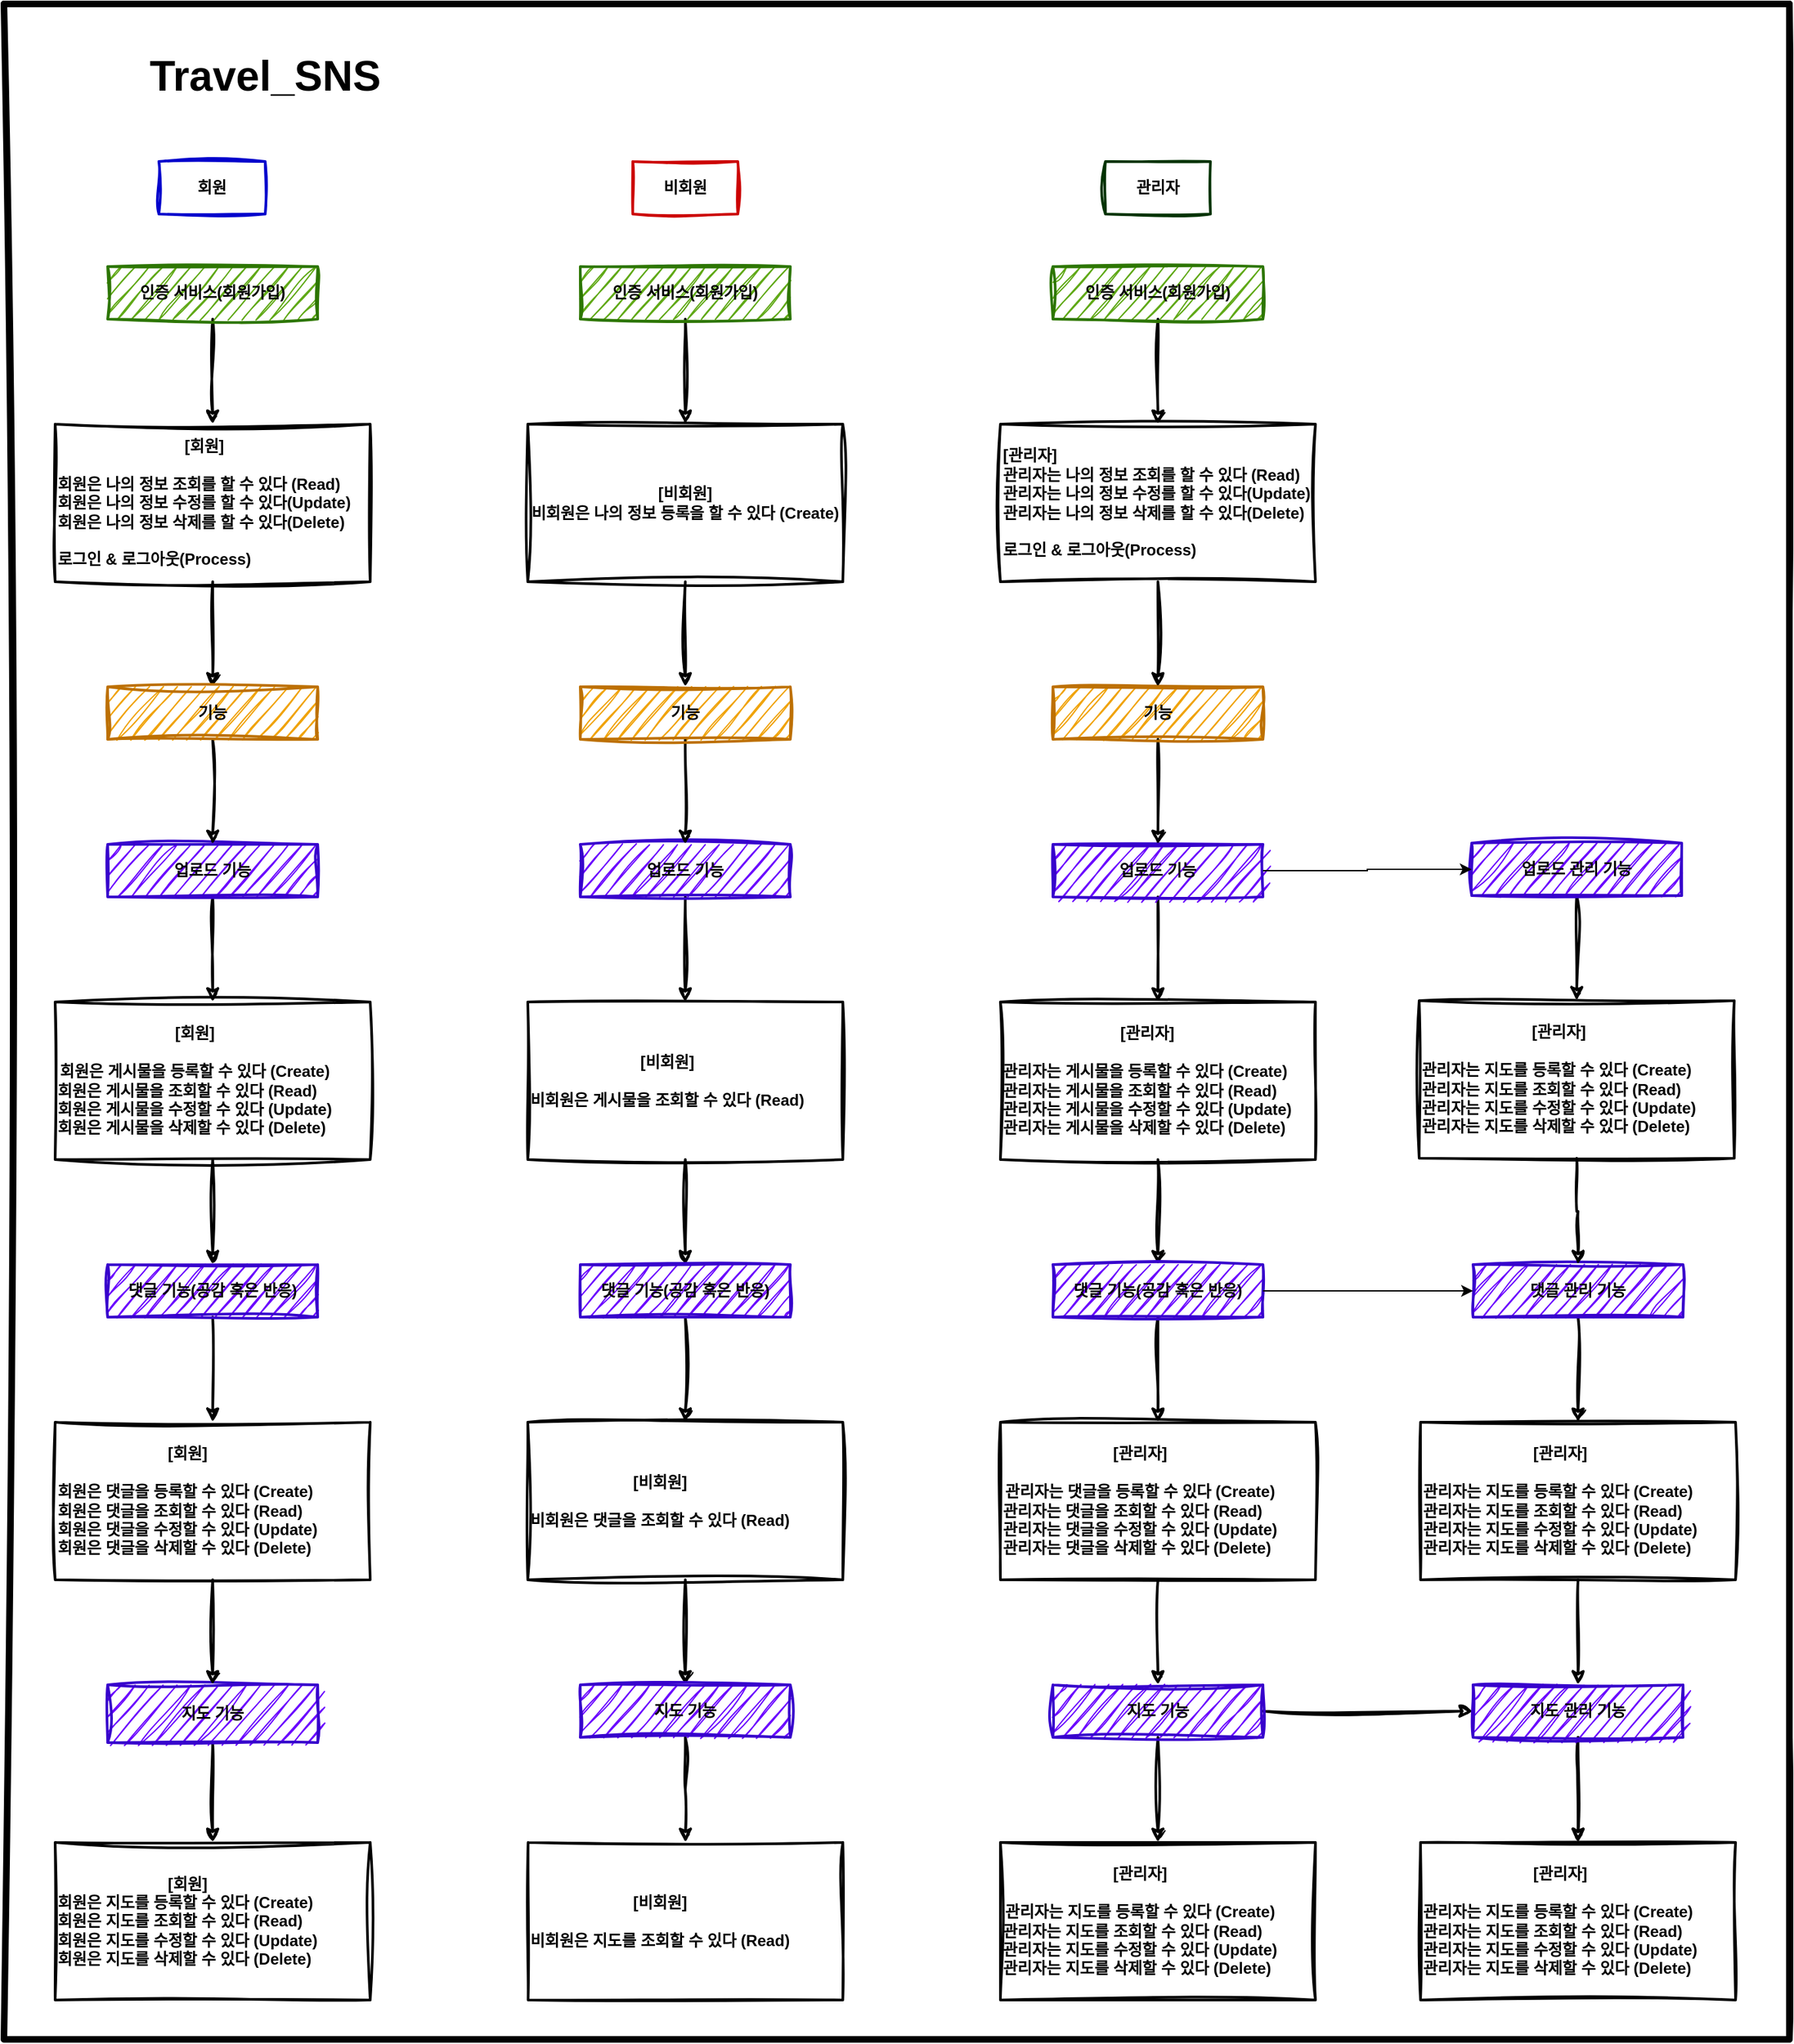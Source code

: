 <mxfile version="27.0.9" pages="2">
  <diagram name="요구사항분석" id="wEBZLUdSy_pYpkPb0r7T">
    <mxGraphModel dx="5845" dy="1880" grid="1" gridSize="50" guides="1" tooltips="1" connect="1" arrows="1" fold="1" page="1" pageScale="1" pageWidth="827" pageHeight="1169" background="#FFFFFF" math="0" shadow="0">
      <root>
        <mxCell id="0" />
        <mxCell id="1" parent="0" />
        <mxCell id="LYzSvVcboR2xnCCWTsnv-2" value="" style="swimlane;startSize=0;shadow=0;swimlaneLine=1;align=left;strokeColor=#000000;strokeWidth=5;sketch=1;curveFitting=1;jiggle=2;fontSize=12;fontStyle=1" parent="1" vertex="1">
          <mxGeometry x="-2880" y="280" width="1360" height="1550" as="geometry" />
        </mxCell>
        <mxCell id="c16TXa6cSCt1lNUTiCFk-7" style="edgeStyle=orthogonalEdgeStyle;rounded=0;orthogonalLoop=1;jettySize=auto;html=1;entryX=0.5;entryY=0;entryDx=0;entryDy=0;strokeColor=#000000;sketch=1;curveFitting=1;jiggle=2;strokeWidth=2;fontSize=12;fontStyle=1" parent="LYzSvVcboR2xnCCWTsnv-2" source="yAhKb7uIIoxokVIyxxAN-3" target="yAhKb7uIIoxokVIyxxAN-5" edge="1">
          <mxGeometry relative="1" as="geometry" />
        </mxCell>
        <mxCell id="yAhKb7uIIoxokVIyxxAN-3" value="&lt;font style=&quot;color: rgb(0, 0, 0);&quot;&gt;업로드 기능&lt;/font&gt;" style="text;html=1;align=center;verticalAlign=middle;whiteSpace=wrap;rounded=0;strokeColor=#3700CC;fillColor=#6a00ff;fontColor=#ffffff;fontStyle=1;shadow=0;swimlaneLine=1;sketch=1;curveFitting=1;jiggle=2;strokeWidth=2;fontSize=12;" parent="LYzSvVcboR2xnCCWTsnv-2" vertex="1">
          <mxGeometry x="439" y="640" width="160" height="40" as="geometry" />
        </mxCell>
        <mxCell id="c16TXa6cSCt1lNUTiCFk-8" style="edgeStyle=orthogonalEdgeStyle;rounded=0;orthogonalLoop=1;jettySize=auto;html=1;strokeColor=#000000;sketch=1;curveFitting=1;jiggle=2;strokeWidth=2;fontSize=12;fontStyle=1" parent="LYzSvVcboR2xnCCWTsnv-2" source="yAhKb7uIIoxokVIyxxAN-5" target="yAhKb7uIIoxokVIyxxAN-9" edge="1">
          <mxGeometry relative="1" as="geometry" />
        </mxCell>
        <mxCell id="yAhKb7uIIoxokVIyxxAN-5" value="&lt;div&gt;&lt;div style=&quot;text-align: center;&quot;&gt;&lt;font style=&quot;color: rgb(0, 0, 0);&quot;&gt;&lt;span style=&quot;background-color: transparent;&quot;&gt;[비&lt;/span&gt;&lt;span style=&quot;background-color: transparent;&quot;&gt;회원]&lt;/span&gt;&lt;/font&gt;&lt;/div&gt;&lt;div&gt;&lt;font style=&quot;color: rgb(0, 0, 0);&quot;&gt;&lt;br&gt;&lt;/font&gt;&lt;/div&gt;&lt;font style=&quot;color: rgb(0, 0, 0);&quot;&gt;비회원은 게시물을&amp;nbsp;조회할 수 있다&amp;nbsp;(Read)&lt;/font&gt;&lt;br&gt;&lt;/div&gt;" style="text;html=1;align=left;verticalAlign=middle;whiteSpace=wrap;rounded=0;strokeColor=#000000;shadow=0;swimlaneLine=1;sketch=1;curveFitting=1;jiggle=2;strokeWidth=2;fontSize=12;fontStyle=1" parent="LYzSvVcboR2xnCCWTsnv-2" vertex="1">
          <mxGeometry x="399" y="760" width="240" height="120" as="geometry" />
        </mxCell>
        <mxCell id="yAhKb7uIIoxokVIyxxAN-6" style="edgeStyle=orthogonalEdgeStyle;rounded=0;orthogonalLoop=1;jettySize=auto;html=1;exitX=0.5;exitY=1;exitDx=0;exitDy=0;entryX=0.5;entryY=0;entryDx=0;entryDy=0;shadow=0;swimlaneLine=1;strokeColor=#000000;sketch=1;curveFitting=1;jiggle=2;strokeWidth=2;fontSize=12;fontStyle=1" parent="LYzSvVcboR2xnCCWTsnv-2" source="yAhKb7uIIoxokVIyxxAN-7" target="yAhKb7uIIoxokVIyxxAN-3" edge="1">
          <mxGeometry relative="1" as="geometry" />
        </mxCell>
        <mxCell id="yAhKb7uIIoxokVIyxxAN-7" value="&lt;font style=&quot;color: rgb(0, 0, 0);&quot;&gt;기능&lt;/font&gt;" style="text;html=1;align=center;verticalAlign=middle;whiteSpace=wrap;rounded=0;strokeColor=#BD7000;fillColor=#f0a30a;fontColor=#FFFFFF;fontStyle=1;fontSize=12;shadow=0;swimlaneLine=1;sketch=1;curveFitting=1;jiggle=2;strokeWidth=2;" parent="LYzSvVcboR2xnCCWTsnv-2" vertex="1">
          <mxGeometry x="439" y="520" width="160" height="40" as="geometry" />
        </mxCell>
        <mxCell id="c16TXa6cSCt1lNUTiCFk-9" style="edgeStyle=orthogonalEdgeStyle;rounded=0;orthogonalLoop=1;jettySize=auto;html=1;entryX=0.5;entryY=0;entryDx=0;entryDy=0;strokeColor=#000000;sketch=1;curveFitting=1;jiggle=2;strokeWidth=2;fontSize=12;fontStyle=1" parent="LYzSvVcboR2xnCCWTsnv-2" source="yAhKb7uIIoxokVIyxxAN-9" target="yAhKb7uIIoxokVIyxxAN-11" edge="1">
          <mxGeometry relative="1" as="geometry" />
        </mxCell>
        <mxCell id="yAhKb7uIIoxokVIyxxAN-9" value="&lt;font style=&quot;color: rgb(0, 0, 0);&quot;&gt;댓글 기능(공감 혹은 반응)&lt;/font&gt;" style="text;html=1;align=center;verticalAlign=middle;whiteSpace=wrap;rounded=0;strokeColor=#3700CC;fillColor=#6a00ff;fontColor=#ffffff;fontStyle=1;shadow=0;swimlaneLine=1;sketch=1;curveFitting=1;jiggle=2;strokeWidth=2;fontSize=12;" parent="LYzSvVcboR2xnCCWTsnv-2" vertex="1">
          <mxGeometry x="439" y="960" width="160" height="40" as="geometry" />
        </mxCell>
        <mxCell id="c16TXa6cSCt1lNUTiCFk-10" style="edgeStyle=orthogonalEdgeStyle;rounded=0;orthogonalLoop=1;jettySize=auto;html=1;entryX=0.5;entryY=0;entryDx=0;entryDy=0;strokeColor=#000000;sketch=1;curveFitting=1;jiggle=2;strokeWidth=2;fontSize=12;fontStyle=1" parent="LYzSvVcboR2xnCCWTsnv-2" source="yAhKb7uIIoxokVIyxxAN-11" target="yAhKb7uIIoxokVIyxxAN-13" edge="1">
          <mxGeometry relative="1" as="geometry" />
        </mxCell>
        <mxCell id="yAhKb7uIIoxokVIyxxAN-11" value="&lt;div&gt;&lt;div style=&quot;text-align: center;&quot;&gt;&lt;font style=&quot;color: rgb(0, 0, 0);&quot;&gt;&lt;span style=&quot;background-color: transparent;&quot;&gt;[비&lt;/span&gt;&lt;span style=&quot;background-color: transparent;&quot;&gt;회원]&lt;/span&gt;&lt;/font&gt;&lt;/div&gt;&lt;font style=&quot;color: rgb(0, 0, 0);&quot;&gt;&lt;span style=&quot;text-align: center;&quot;&gt;&lt;div&gt;&lt;span style=&quot;text-align: center;&quot;&gt;&lt;br&gt;&lt;/span&gt;&lt;/div&gt;비&lt;/span&gt;회원은 댓글을 조회할 수 있다&lt;span&gt;&amp;nbsp;(Read)&lt;/span&gt;&lt;/font&gt;&lt;br&gt;&lt;/div&gt;" style="text;html=1;align=left;verticalAlign=middle;whiteSpace=wrap;rounded=0;strokeColor=#000000;shadow=0;swimlaneLine=1;sketch=1;curveFitting=1;jiggle=2;strokeWidth=2;fontSize=12;fontStyle=1" parent="LYzSvVcboR2xnCCWTsnv-2" vertex="1">
          <mxGeometry x="399" y="1080" width="240" height="120" as="geometry" />
        </mxCell>
        <mxCell id="c16TXa6cSCt1lNUTiCFk-16" value="" style="edgeStyle=orthogonalEdgeStyle;rounded=0;orthogonalLoop=1;jettySize=auto;html=1;strokeColor=#000000;sketch=1;curveFitting=1;jiggle=2;strokeWidth=2;fontSize=12;fontStyle=1" parent="LYzSvVcboR2xnCCWTsnv-2" source="yAhKb7uIIoxokVIyxxAN-17" target="yAhKb7uIIoxokVIyxxAN-19" edge="1">
          <mxGeometry relative="1" as="geometry" />
        </mxCell>
        <mxCell id="yAhKb7uIIoxokVIyxxAN-17" value="&lt;font style=&quot;color: rgb(0, 0, 0);&quot;&gt;업로드 기능&lt;/font&gt;" style="text;html=1;align=center;verticalAlign=middle;whiteSpace=wrap;rounded=0;strokeColor=#3700CC;fillColor=#6a00ff;fontColor=#ffffff;fontStyle=1;shadow=0;swimlaneLine=1;sketch=1;curveFitting=1;jiggle=2;strokeWidth=2;fontSize=12;" parent="LYzSvVcboR2xnCCWTsnv-2" vertex="1">
          <mxGeometry x="799" y="640" width="160" height="40" as="geometry" />
        </mxCell>
        <mxCell id="c16TXa6cSCt1lNUTiCFk-15" value="" style="edgeStyle=orthogonalEdgeStyle;rounded=0;orthogonalLoop=1;jettySize=auto;html=1;strokeColor=#000000;sketch=1;curveFitting=1;jiggle=2;strokeWidth=2;fontSize=12;fontStyle=1" parent="LYzSvVcboR2xnCCWTsnv-2" source="yAhKb7uIIoxokVIyxxAN-19" target="yAhKb7uIIoxokVIyxxAN-23" edge="1">
          <mxGeometry relative="1" as="geometry" />
        </mxCell>
        <mxCell id="yAhKb7uIIoxokVIyxxAN-19" value="&lt;div&gt;&lt;div style=&quot;text-align: center;&quot;&gt;&lt;span style=&quot;text-align: left;&quot;&gt;&lt;font style=&quot;color: rgb(0, 0, 0);&quot;&gt;[관리자]&lt;/font&gt;&lt;/span&gt;&lt;/div&gt;&lt;div style=&quot;text-align: center;&quot;&gt;&lt;span style=&quot;text-align: left;&quot;&gt;&lt;font style=&quot;color: rgb(0, 0, 0);&quot;&gt;&lt;br&gt;&lt;/font&gt;&lt;/span&gt;&lt;/div&gt;&lt;font style=&quot;color: rgb(0, 0, 0);&quot;&gt;&lt;span style=&quot;text-align: center;&quot;&gt;관리자는&lt;/span&gt;&amp;nbsp;게시물을 등록할 수 있다 (Create)&lt;br&gt;&lt;span style=&quot;text-align: center;&quot;&gt;관리자는&lt;/span&gt;&amp;nbsp;게시물을&amp;nbsp;조회할 수 있다&amp;nbsp;(Read)&lt;br&gt;&lt;span style=&quot;text-align: center;&quot;&gt;관리자는&lt;/span&gt;&amp;nbsp;게시물을&amp;nbsp;수정할 수 있다&amp;nbsp;(Update)&lt;br&gt;&lt;span style=&quot;text-align: center;&quot;&gt;관리자는&lt;/span&gt;&amp;nbsp;게시물을&amp;nbsp;삭제할 수 있다&amp;nbsp;(Delete)&lt;/font&gt;&lt;/div&gt;" style="text;html=1;align=left;verticalAlign=middle;whiteSpace=wrap;rounded=0;strokeColor=#000000;shadow=0;swimlaneLine=1;sketch=1;curveFitting=1;jiggle=2;strokeWidth=2;fontSize=12;fontStyle=1" parent="LYzSvVcboR2xnCCWTsnv-2" vertex="1">
          <mxGeometry x="759" y="760" width="240" height="120" as="geometry" />
        </mxCell>
        <mxCell id="yAhKb7uIIoxokVIyxxAN-20" style="edgeStyle=orthogonalEdgeStyle;rounded=0;orthogonalLoop=1;jettySize=auto;html=1;exitX=0.5;exitY=1;exitDx=0;exitDy=0;entryX=0.5;entryY=0;entryDx=0;entryDy=0;shadow=0;swimlaneLine=1;strokeColor=#000000;sketch=1;curveFitting=1;jiggle=2;strokeWidth=2;fontSize=12;fontStyle=1" parent="LYzSvVcboR2xnCCWTsnv-2" source="yAhKb7uIIoxokVIyxxAN-21" target="yAhKb7uIIoxokVIyxxAN-17" edge="1">
          <mxGeometry relative="1" as="geometry" />
        </mxCell>
        <mxCell id="yAhKb7uIIoxokVIyxxAN-21" value="&lt;font style=&quot;color: rgb(0, 0, 0);&quot;&gt;기능&lt;/font&gt;" style="text;html=1;align=center;verticalAlign=middle;whiteSpace=wrap;rounded=0;strokeColor=#BD7000;fillColor=#f0a30a;fontColor=#FFFFFF;fontStyle=1;fontSize=12;shadow=0;swimlaneLine=1;sketch=1;curveFitting=1;jiggle=2;strokeWidth=2;" parent="LYzSvVcboR2xnCCWTsnv-2" vertex="1">
          <mxGeometry x="799" y="520" width="160" height="40" as="geometry" />
        </mxCell>
        <mxCell id="c16TXa6cSCt1lNUTiCFk-14" value="" style="edgeStyle=orthogonalEdgeStyle;rounded=0;orthogonalLoop=1;jettySize=auto;html=1;strokeColor=#000000;sketch=1;curveFitting=1;jiggle=2;strokeWidth=2;fontSize=12;fontStyle=1" parent="LYzSvVcboR2xnCCWTsnv-2" source="yAhKb7uIIoxokVIyxxAN-23" target="yAhKb7uIIoxokVIyxxAN-25" edge="1">
          <mxGeometry relative="1" as="geometry" />
        </mxCell>
        <mxCell id="yAhKb7uIIoxokVIyxxAN-23" value="&lt;font style=&quot;color: rgb(0, 0, 0);&quot;&gt;댓글 기능(공감 혹은 반응)&lt;/font&gt;" style="text;html=1;align=center;verticalAlign=middle;whiteSpace=wrap;rounded=0;strokeColor=#3700CC;fillColor=#6a00ff;fontColor=#ffffff;fontStyle=1;shadow=0;swimlaneLine=1;sketch=1;curveFitting=1;jiggle=2;strokeWidth=2;fontSize=12;" parent="LYzSvVcboR2xnCCWTsnv-2" vertex="1">
          <mxGeometry x="799" y="960" width="160" height="40" as="geometry" />
        </mxCell>
        <mxCell id="yAhKb7uIIoxokVIyxxAN-24" style="edgeStyle=orthogonalEdgeStyle;rounded=0;orthogonalLoop=1;jettySize=auto;html=1;exitX=0.5;exitY=1;exitDx=0;exitDy=0;entryX=0.5;entryY=0;entryDx=0;entryDy=0;shadow=0;swimlaneLine=1;strokeColor=#000000;sketch=1;curveFitting=1;jiggle=2;strokeWidth=2;fontSize=12;fontStyle=1" parent="LYzSvVcboR2xnCCWTsnv-2" source="yAhKb7uIIoxokVIyxxAN-25" target="yAhKb7uIIoxokVIyxxAN-27" edge="1">
          <mxGeometry relative="1" as="geometry" />
        </mxCell>
        <mxCell id="yAhKb7uIIoxokVIyxxAN-25" value="&lt;div&gt;&lt;div style=&quot;text-align: center;&quot;&gt;&lt;span style=&quot;background-color: transparent; text-align: left;&quot;&gt;&lt;font style=&quot;color: rgb(0, 0, 0);&quot;&gt;[관리자]&lt;/font&gt;&lt;/span&gt;&lt;/div&gt;&lt;div style=&quot;text-align: center;&quot;&gt;&lt;span style=&quot;background-color: transparent; text-align: left;&quot;&gt;&lt;font style=&quot;color: rgb(0, 0, 0);&quot;&gt;&lt;br&gt;&lt;/font&gt;&lt;/span&gt;&lt;/div&gt;&lt;div style=&quot;text-align: center;&quot;&gt;&lt;font style=&quot;color: rgb(0, 0, 0);&quot;&gt;&lt;span style=&quot;background-color: transparent;&quot;&gt;관리자는&lt;/span&gt;&lt;span style=&quot;background-color: transparent; text-align: left;&quot;&gt;&amp;nbsp;댓글을 등록할 수 있다 (Create)&lt;/span&gt;&lt;/font&gt;&lt;/div&gt;&lt;font style=&quot;color: rgb(0, 0, 0);&quot;&gt;&lt;span style=&quot;text-align: center;&quot;&gt;관리자는&lt;/span&gt;&amp;nbsp;댓글을 조회할 수 있다&lt;span&gt;&amp;nbsp;(Read)&lt;/span&gt;&lt;br&gt;&lt;span style=&quot;text-align: center;&quot;&gt;관리자는&lt;/span&gt;&amp;nbsp;댓글을 수정할 수 있다&lt;span&gt;&amp;nbsp;(Update)&lt;/span&gt;&lt;br&gt;&lt;span style=&quot;text-align: center;&quot;&gt;관리자는&lt;/span&gt;&amp;nbsp;댓글을 삭제할 수 있다&lt;span&gt;&amp;nbsp;(Delete)&lt;/span&gt;&lt;/font&gt;&lt;/div&gt;" style="text;html=1;align=left;verticalAlign=middle;whiteSpace=wrap;rounded=0;strokeColor=#000000;shadow=0;swimlaneLine=1;sketch=1;curveFitting=1;jiggle=2;strokeWidth=2;fontSize=12;fontStyle=1" parent="LYzSvVcboR2xnCCWTsnv-2" vertex="1">
          <mxGeometry x="759" y="1080" width="240" height="120" as="geometry" />
        </mxCell>
        <mxCell id="yAhKb7uIIoxokVIyxxAN-1" value="&lt;div&gt;&lt;div style=&quot;text-align: center;&quot;&gt;&lt;font style=&quot;color: rgb(0, 0, 0);&quot;&gt;&lt;span style=&quot;background-color: transparent;&quot;&gt;[비&lt;/span&gt;&lt;span style=&quot;background-color: transparent;&quot;&gt;회원]&lt;/span&gt;&lt;/font&gt;&lt;/div&gt;&lt;font style=&quot;color: rgb(0, 0, 0);&quot;&gt;&lt;span style=&quot;text-align: center;&quot;&gt;&lt;div&gt;&lt;span style=&quot;text-align: center;&quot;&gt;&lt;br&gt;&lt;/span&gt;&lt;/div&gt;비&lt;/span&gt;회원은&amp;nbsp;&lt;span style=&quot;background-color: transparent;&quot;&gt;지도를&lt;/span&gt;&lt;span style=&quot;background-color: transparent;&quot;&gt;&amp;nbsp;조회할 수 있다&lt;/span&gt;&lt;span style=&quot;background-color: transparent;&quot;&gt;&amp;nbsp;(Read)&lt;/span&gt;&lt;/font&gt;&lt;/div&gt;" style="text;html=1;align=left;verticalAlign=middle;whiteSpace=wrap;rounded=0;strokeColor=#000000;shadow=0;swimlaneLine=1;sketch=1;curveFitting=1;jiggle=2;strokeWidth=2;fontSize=12;fontStyle=1" parent="LYzSvVcboR2xnCCWTsnv-2" vertex="1">
          <mxGeometry x="399.25" y="1400" width="239.75" height="120" as="geometry" />
        </mxCell>
        <mxCell id="yAhKb7uIIoxokVIyxxAN-15" value="&lt;div&gt;&lt;div style=&quot;text-align: center;&quot;&gt;&lt;span style=&quot;background-color: transparent; text-align: left;&quot;&gt;&lt;font style=&quot;color: rgb(0, 0, 0);&quot;&gt;[관리자]&lt;/font&gt;&lt;/span&gt;&lt;/div&gt;&lt;div style=&quot;text-align: center;&quot;&gt;&lt;span style=&quot;background-color: transparent; text-align: left;&quot;&gt;&lt;font style=&quot;color: rgb(0, 0, 0);&quot;&gt;&lt;br&gt;&lt;/font&gt;&lt;/span&gt;&lt;/div&gt;&lt;div style=&quot;text-align: center;&quot;&gt;&lt;span style=&quot;background-color: transparent; text-align: left;&quot;&gt;&lt;font style=&quot;color: rgb(0, 0, 0);&quot;&gt;관리자는 지도를 등록할 수 있다 (Create)&lt;/font&gt;&lt;/span&gt;&lt;/div&gt;&lt;font style=&quot;color: rgb(0, 0, 0);&quot;&gt;관리자는&amp;nbsp;&lt;span style=&quot;background-color: transparent;&quot;&gt;지도를&lt;/span&gt;&lt;span style=&quot;background-color: transparent;&quot;&gt;&amp;nbsp;조회할 수 있다&lt;/span&gt;&lt;span style=&quot;background-color: transparent;&quot;&gt;&amp;nbsp;(Read)&lt;/span&gt;&lt;/font&gt;&lt;/div&gt;&lt;div&gt;&lt;font style=&quot;color: rgb(0, 0, 0);&quot;&gt;&lt;span style=&quot;background-color: transparent;&quot;&gt;관리자는&lt;/span&gt;&amp;nbsp;&lt;span style=&quot;background-color: transparent;&quot;&gt;지도를&lt;/span&gt;&lt;span style=&quot;background-color: transparent;&quot;&gt;&amp;nbsp;수정할 수 있&lt;/span&gt;&lt;span style=&quot;background-color: transparent;&quot;&gt;다&lt;/span&gt;&lt;span style=&quot;background-color: transparent;&quot;&gt;&amp;nbsp;(Update)&lt;/span&gt;&lt;/font&gt;&lt;/div&gt;&lt;div&gt;&lt;font style=&quot;color: rgb(0, 0, 0);&quot;&gt;&lt;span style=&quot;background-color: transparent;&quot;&gt;관리자는&lt;/span&gt;&amp;nbsp;&lt;span style=&quot;background-color: transparent;&quot;&gt;지도를&lt;/span&gt;&lt;span style=&quot;background-color: transparent;&quot;&gt;&amp;nbsp;삭제할 수 있&lt;/span&gt;&lt;span style=&quot;background-color: transparent;&quot;&gt;다&lt;/span&gt;&lt;span style=&quot;background-color: transparent;&quot;&gt;&amp;nbsp;(Delete)&lt;/span&gt;&lt;/font&gt;&lt;/div&gt;" style="text;html=1;align=left;verticalAlign=middle;whiteSpace=wrap;rounded=0;strokeColor=#000000;shadow=0;swimlaneLine=1;sketch=1;curveFitting=1;jiggle=2;strokeWidth=2;fontSize=12;fontStyle=1" parent="LYzSvVcboR2xnCCWTsnv-2" vertex="1">
          <mxGeometry x="759" y="1400" width="240" height="120" as="geometry" />
        </mxCell>
        <mxCell id="0NoJ1kTHYfertKE0bMIc-10" style="edgeStyle=orthogonalEdgeStyle;rounded=0;orthogonalLoop=1;jettySize=auto;html=1;entryX=0;entryY=0.5;entryDx=0;entryDy=0;sketch=1;curveFitting=1;jiggle=2;strokeWidth=2;fontSize=12;fontStyle=1;strokeColor=#000000;" parent="LYzSvVcboR2xnCCWTsnv-2" source="yAhKb7uIIoxokVIyxxAN-27" target="yAhKb7uIIoxokVIyxxAN-28" edge="1">
          <mxGeometry relative="1" as="geometry">
            <Array as="points">
              <mxPoint x="1119" y="1300" />
              <mxPoint x="1119" y="1300" />
            </Array>
          </mxGeometry>
        </mxCell>
        <mxCell id="c16TXa6cSCt1lNUTiCFk-13" value="" style="edgeStyle=orthogonalEdgeStyle;rounded=0;orthogonalLoop=1;jettySize=auto;html=1;strokeColor=#000000;sketch=1;curveFitting=1;jiggle=2;strokeWidth=2;fontSize=12;fontStyle=1" parent="LYzSvVcboR2xnCCWTsnv-2" source="yAhKb7uIIoxokVIyxxAN-27" target="yAhKb7uIIoxokVIyxxAN-15" edge="1">
          <mxGeometry relative="1" as="geometry" />
        </mxCell>
        <mxCell id="yAhKb7uIIoxokVIyxxAN-27" value="&lt;font style=&quot;color: rgb(0, 0, 0);&quot;&gt;지도 기능&lt;/font&gt;" style="text;html=1;align=center;verticalAlign=middle;whiteSpace=wrap;rounded=0;strokeColor=#3700CC;fillColor=#6a00ff;fontColor=#ffffff;fontStyle=1;shadow=0;swimlaneLine=1;sketch=1;curveFitting=1;jiggle=2;strokeWidth=2;fontSize=12;" parent="LYzSvVcboR2xnCCWTsnv-2" vertex="1">
          <mxGeometry x="799" y="1280" width="160" height="40" as="geometry" />
        </mxCell>
        <mxCell id="c16TXa6cSCt1lNUTiCFk-12" value="" style="edgeStyle=orthogonalEdgeStyle;rounded=0;orthogonalLoop=1;jettySize=auto;html=1;sketch=1;curveFitting=1;jiggle=2;strokeWidth=2;fontSize=12;fontStyle=1" parent="LYzSvVcboR2xnCCWTsnv-2" source="yAhKb7uIIoxokVIyxxAN-28" target="yAhKb7uIIoxokVIyxxAN-29" edge="1">
          <mxGeometry relative="1" as="geometry" />
        </mxCell>
        <mxCell id="2nBrNGREIw4cwzGFP3JP-1" value="" style="edgeStyle=orthogonalEdgeStyle;rounded=0;orthogonalLoop=1;jettySize=auto;html=1;strokeColor=#000000;sketch=1;curveFitting=1;jiggle=2;strokeWidth=2;fontSize=12;fontStyle=1" parent="LYzSvVcboR2xnCCWTsnv-2" source="yAhKb7uIIoxokVIyxxAN-28" target="yAhKb7uIIoxokVIyxxAN-29" edge="1">
          <mxGeometry relative="1" as="geometry" />
        </mxCell>
        <mxCell id="yAhKb7uIIoxokVIyxxAN-28" value="&lt;font style=&quot;color: rgb(0, 0, 0);&quot;&gt;지도 관리 기능&lt;/font&gt;" style="text;html=1;align=center;verticalAlign=middle;whiteSpace=wrap;rounded=0;strokeColor=#3700CC;fillColor=#6a00ff;fontColor=#ffffff;fontStyle=1;shadow=0;swimlaneLine=1;sketch=1;curveFitting=1;jiggle=2;strokeWidth=2;fontSize=12;" parent="LYzSvVcboR2xnCCWTsnv-2" vertex="1">
          <mxGeometry x="1119" y="1280" width="160" height="40" as="geometry" />
        </mxCell>
        <mxCell id="yAhKb7uIIoxokVIyxxAN-29" value="&lt;div&gt;&lt;div style=&quot;text-align: center;&quot;&gt;&lt;font style=&quot;color: rgb(0, 0, 0);&quot;&gt;[관리자]&lt;/font&gt;&lt;/div&gt;&lt;div style=&quot;text-align: center;&quot;&gt;&lt;font style=&quot;color: rgb(0, 0, 0);&quot;&gt;&lt;br&gt;&lt;/font&gt;&lt;/div&gt;&lt;font style=&quot;color: rgb(0, 0, 0);&quot;&gt;&lt;span&gt;관리자는 지도를 등록할 수 있다 (Create)&lt;/span&gt;&lt;br&gt;관리자는&amp;nbsp;&lt;span style=&quot;background-color: transparent;&quot;&gt;지도를&lt;/span&gt;&lt;span style=&quot;background-color: transparent;&quot;&gt;&amp;nbsp;조회할 수 있다&lt;/span&gt;&lt;span style=&quot;background-color: transparent;&quot;&gt;&amp;nbsp;(Read)&lt;/span&gt;&lt;/font&gt;&lt;/div&gt;&lt;div&gt;&lt;font style=&quot;color: rgb(0, 0, 0);&quot;&gt;&lt;span style=&quot;background-color: transparent;&quot;&gt;관리자는&lt;/span&gt;&amp;nbsp;&lt;span style=&quot;background-color: transparent;&quot;&gt;지도를&lt;/span&gt;&lt;span style=&quot;background-color: transparent;&quot;&gt;&amp;nbsp;수정할 수 있&lt;/span&gt;&lt;span style=&quot;background-color: transparent;&quot;&gt;다&lt;/span&gt;&lt;span style=&quot;background-color: transparent;&quot;&gt;&amp;nbsp;(Update)&lt;/span&gt;&lt;/font&gt;&lt;/div&gt;&lt;div&gt;&lt;font style=&quot;color: rgb(0, 0, 0);&quot;&gt;&lt;span style=&quot;background-color: transparent;&quot;&gt;관리자는&lt;/span&gt;&amp;nbsp;&lt;span style=&quot;background-color: transparent;&quot;&gt;지도를&lt;/span&gt;&lt;span style=&quot;background-color: transparent;&quot;&gt;&amp;nbsp;삭제할 수 있&lt;/span&gt;&lt;span style=&quot;background-color: transparent;&quot;&gt;다&lt;/span&gt;&lt;span style=&quot;background-color: transparent;&quot;&gt;&amp;nbsp;(Delete)&lt;/span&gt;&lt;/font&gt;&lt;/div&gt;" style="text;html=1;align=left;verticalAlign=middle;whiteSpace=wrap;rounded=0;strokeColor=#000000;shadow=0;swimlaneLine=1;sketch=1;curveFitting=1;jiggle=2;strokeWidth=2;fontSize=12;fontStyle=1" parent="LYzSvVcboR2xnCCWTsnv-2" vertex="1">
          <mxGeometry x="1079" y="1400" width="240" height="120" as="geometry" />
        </mxCell>
        <mxCell id="c16TXa6cSCt1lNUTiCFk-11" style="edgeStyle=orthogonalEdgeStyle;rounded=0;orthogonalLoop=1;jettySize=auto;html=1;entryX=0.5;entryY=0;entryDx=0;entryDy=0;strokeColor=#000000;sketch=1;curveFitting=1;jiggle=2;strokeWidth=2;fontSize=12;fontStyle=1" parent="LYzSvVcboR2xnCCWTsnv-2" source="yAhKb7uIIoxokVIyxxAN-13" target="yAhKb7uIIoxokVIyxxAN-1" edge="1">
          <mxGeometry relative="1" as="geometry" />
        </mxCell>
        <mxCell id="yAhKb7uIIoxokVIyxxAN-13" value="&lt;font style=&quot;color: rgb(0, 0, 0);&quot;&gt;지도 기능&lt;/font&gt;" style="text;html=1;align=center;verticalAlign=middle;whiteSpace=wrap;rounded=0;strokeColor=#3700CC;fillColor=#6a00ff;fontColor=#ffffff;fontStyle=1;shadow=0;swimlaneLine=1;sketch=1;curveFitting=1;jiggle=2;strokeWidth=2;fontSize=12;" parent="LYzSvVcboR2xnCCWTsnv-2" vertex="1">
          <mxGeometry x="439" y="1280" width="160" height="40" as="geometry" />
        </mxCell>
        <mxCell id="LYzSvVcboR2xnCCWTsnv-7" value="&lt;font style=&quot;color: rgb(0, 0, 0);&quot;&gt;비회원&lt;/font&gt;" style="text;html=1;align=center;verticalAlign=middle;whiteSpace=wrap;rounded=0;strokeColor=#CC0000;fontStyle=1;fontSize=12;shadow=0;swimlaneLine=1;sketch=1;curveFitting=1;jiggle=2;strokeWidth=2;" parent="LYzSvVcboR2xnCCWTsnv-2" vertex="1">
          <mxGeometry x="479" y="120" width="80" height="40" as="geometry" />
        </mxCell>
        <mxCell id="LYzSvVcboR2xnCCWTsnv-8" value="&lt;font style=&quot;color: rgb(0, 0, 0);&quot;&gt;관리자&lt;/font&gt;" style="text;html=1;align=center;verticalAlign=middle;whiteSpace=wrap;rounded=0;strokeColor=#003300;fontStyle=1;fontSize=12;shadow=0;swimlaneLine=1;sketch=1;curveFitting=1;jiggle=2;strokeWidth=2;" parent="LYzSvVcboR2xnCCWTsnv-2" vertex="1">
          <mxGeometry x="839" y="120" width="80" height="40" as="geometry" />
        </mxCell>
        <mxCell id="c16TXa6cSCt1lNUTiCFk-29" value="" style="edgeStyle=orthogonalEdgeStyle;rounded=0;orthogonalLoop=1;jettySize=auto;html=1;strokeColor=#000000;sketch=1;curveFitting=1;jiggle=2;strokeWidth=2;fontSize=12;fontStyle=1" parent="LYzSvVcboR2xnCCWTsnv-2" source="LYzSvVcboR2xnCCWTsnv-11" target="LYzSvVcboR2xnCCWTsnv-14" edge="1">
          <mxGeometry relative="1" as="geometry" />
        </mxCell>
        <mxCell id="LYzSvVcboR2xnCCWTsnv-11" value="&lt;font style=&quot;color: rgb(0, 0, 0);&quot;&gt;인증 서비스(회원가입)&lt;/font&gt;" style="text;html=1;align=center;verticalAlign=middle;whiteSpace=wrap;rounded=0;strokeColor=#2D7600;fillColor=#60a917;fontColor=#ffffff;fontStyle=1;shadow=0;swimlaneLine=1;sketch=1;curveFitting=1;jiggle=2;strokeWidth=2;fontSize=12;" parent="LYzSvVcboR2xnCCWTsnv-2" vertex="1">
          <mxGeometry x="439" y="200" width="160" height="40" as="geometry" />
        </mxCell>
        <mxCell id="c16TXa6cSCt1lNUTiCFk-31" value="" style="edgeStyle=orthogonalEdgeStyle;rounded=0;orthogonalLoop=1;jettySize=auto;html=1;strokeColor=#000000;sketch=1;curveFitting=1;jiggle=2;strokeWidth=2;fontSize=12;fontStyle=1" parent="LYzSvVcboR2xnCCWTsnv-2" source="LYzSvVcboR2xnCCWTsnv-12" target="LYzSvVcboR2xnCCWTsnv-16" edge="1">
          <mxGeometry relative="1" as="geometry" />
        </mxCell>
        <mxCell id="LYzSvVcboR2xnCCWTsnv-12" value="&lt;font style=&quot;color: rgb(0, 0, 0);&quot;&gt;인증 서비스(회원가입)&lt;/font&gt;" style="text;html=1;align=center;verticalAlign=middle;whiteSpace=wrap;rounded=0;strokeColor=#2D7600;fillColor=#60a917;fontColor=#ffffff;fontStyle=1;shadow=0;swimlaneLine=1;sketch=1;curveFitting=1;jiggle=2;strokeWidth=2;fontSize=12;" parent="LYzSvVcboR2xnCCWTsnv-2" vertex="1">
          <mxGeometry x="799" y="200" width="160" height="40" as="geometry" />
        </mxCell>
        <mxCell id="c16TXa6cSCt1lNUTiCFk-30" value="" style="edgeStyle=orthogonalEdgeStyle;rounded=0;orthogonalLoop=1;jettySize=auto;html=1;strokeColor=#000000;sketch=1;curveFitting=1;jiggle=2;strokeWidth=2;fontSize=12;fontStyle=1" parent="LYzSvVcboR2xnCCWTsnv-2" source="LYzSvVcboR2xnCCWTsnv-14" target="yAhKb7uIIoxokVIyxxAN-7" edge="1">
          <mxGeometry relative="1" as="geometry" />
        </mxCell>
        <mxCell id="LYzSvVcboR2xnCCWTsnv-14" value="&lt;div&gt;&lt;font style=&quot;color: rgb(0, 0, 0);&quot;&gt;&lt;span style=&quot;background-color: transparent;&quot;&gt;[비&lt;/span&gt;&lt;span style=&quot;background-color: transparent;&quot;&gt;회원]&lt;/span&gt;&lt;/font&gt;&lt;/div&gt;&lt;div&gt;&lt;font style=&quot;color: rgb(0, 0, 0);&quot;&gt;비회원은 나의 정보 등록을 할 수 있다 (Create)&lt;/font&gt;&lt;/div&gt;" style="text;html=1;align=center;verticalAlign=middle;whiteSpace=wrap;rounded=0;strokeColor=#000000;shadow=0;swimlaneLine=1;sketch=1;curveFitting=1;jiggle=2;strokeWidth=2;fontSize=12;fontStyle=1" parent="LYzSvVcboR2xnCCWTsnv-2" vertex="1">
          <mxGeometry x="399" y="320" width="240" height="120" as="geometry" />
        </mxCell>
        <mxCell id="c16TXa6cSCt1lNUTiCFk-32" value="" style="edgeStyle=orthogonalEdgeStyle;rounded=0;orthogonalLoop=1;jettySize=auto;html=1;strokeColor=#000000;sketch=1;curveFitting=1;jiggle=2;strokeWidth=2;fontSize=12;fontStyle=1" parent="LYzSvVcboR2xnCCWTsnv-2" source="LYzSvVcboR2xnCCWTsnv-16" target="yAhKb7uIIoxokVIyxxAN-21" edge="1">
          <mxGeometry relative="1" as="geometry" />
        </mxCell>
        <mxCell id="LYzSvVcboR2xnCCWTsnv-16" value="&lt;div&gt;&lt;span&gt;&lt;font style=&quot;color: rgb(0, 0, 0);&quot;&gt;[관리자]&lt;/font&gt;&lt;/span&gt;&lt;/div&gt;&lt;div&gt;&lt;font style=&quot;color: rgb(0, 0, 0);&quot;&gt;&lt;span&gt;관리자는 나의 정보 조회를 할 수 있다 (Read)&lt;/span&gt;&lt;br&gt;관리자는&lt;span&gt;&amp;nbsp;나의 정보 수정를 할 수 있다(Update)&lt;/span&gt;&lt;br&gt;관리자는&lt;span&gt;&amp;nbsp;나의 정보 삭제를 할 수 있다(Delete)&lt;/span&gt;&lt;br&gt;&lt;br&gt;&lt;span&gt;로그인 &amp;amp; 로그아웃(Process)&lt;/span&gt;&lt;/font&gt;&lt;/div&gt;" style="text;html=1;align=left;verticalAlign=middle;whiteSpace=wrap;rounded=0;strokeColor=#000000;shadow=0;swimlaneLine=1;sketch=1;curveFitting=1;jiggle=2;strokeWidth=2;fontSize=12;fontStyle=1" parent="LYzSvVcboR2xnCCWTsnv-2" vertex="1">
          <mxGeometry x="759" y="320" width="240" height="120" as="geometry" />
        </mxCell>
        <mxCell id="LYzSvVcboR2xnCCWTsnv-70" value="&lt;div&gt;&lt;div style=&quot;text-align: center;&quot;&gt;&lt;span style=&quot;background-color: transparent;&quot;&gt;&lt;font style=&quot;color: rgb(0, 0, 0);&quot;&gt;[회원]&lt;/font&gt;&lt;/span&gt;&lt;/div&gt;&lt;div&gt;&lt;span style=&quot;background-color: transparent;&quot;&gt;&lt;font style=&quot;color: rgb(0, 0, 0);&quot;&gt;회원은 지도를 등록할 수 있다 (Create)&lt;/font&gt;&lt;/span&gt;&lt;/div&gt;&lt;font style=&quot;color: rgb(0, 0, 0);&quot;&gt;회원은&amp;nbsp;&lt;span style=&quot;background-color: transparent;&quot;&gt;지도를&lt;/span&gt;&lt;span style=&quot;background-color: transparent;&quot;&gt;&amp;nbsp;조회할 수 있다&lt;/span&gt;&lt;span style=&quot;background-color: transparent;&quot;&gt;&amp;nbsp;(Read)&lt;/span&gt;&lt;/font&gt;&lt;/div&gt;&lt;div&gt;&lt;font style=&quot;color: rgb(0, 0, 0);&quot;&gt;회원은&amp;nbsp;&lt;span style=&quot;background-color: transparent;&quot;&gt;지도를&lt;/span&gt;&lt;span style=&quot;background-color: transparent;&quot;&gt;&amp;nbsp;수정할 수 있&lt;/span&gt;&lt;span style=&quot;background-color: transparent;&quot;&gt;다&lt;/span&gt;&lt;span style=&quot;background-color: transparent;&quot;&gt;&amp;nbsp;(Update)&lt;/span&gt;&lt;/font&gt;&lt;/div&gt;&lt;div&gt;&lt;font style=&quot;color: rgb(0, 0, 0);&quot;&gt;회원은&amp;nbsp;&lt;span style=&quot;background-color: transparent;&quot;&gt;지도를&lt;/span&gt;&lt;span style=&quot;background-color: transparent;&quot;&gt;&amp;nbsp;삭제할 수 있&lt;/span&gt;&lt;span style=&quot;background-color: transparent;&quot;&gt;다&lt;/span&gt;&lt;span style=&quot;background-color: transparent;&quot;&gt;&amp;nbsp;(Delete)&lt;/span&gt;&lt;/font&gt;&lt;/div&gt;" style="text;html=1;align=left;verticalAlign=middle;whiteSpace=wrap;rounded=0;strokeColor=#000000;shadow=0;swimlaneLine=1;sketch=1;curveFitting=1;jiggle=2;strokeWidth=2;fontSize=12;fontStyle=1" parent="LYzSvVcboR2xnCCWTsnv-2" vertex="1">
          <mxGeometry x="39" y="1400" width="240" height="120" as="geometry" />
        </mxCell>
        <mxCell id="c16TXa6cSCt1lNUTiCFk-3" style="edgeStyle=orthogonalEdgeStyle;rounded=0;orthogonalLoop=1;jettySize=auto;html=1;entryX=0.5;entryY=0;entryDx=0;entryDy=0;strokeColor=#000000;sketch=1;curveFitting=1;jiggle=2;strokeWidth=2;fontSize=12;fontStyle=1" parent="LYzSvVcboR2xnCCWTsnv-2" source="LYzSvVcboR2xnCCWTsnv-60" target="LYzSvVcboR2xnCCWTsnv-70" edge="1">
          <mxGeometry relative="1" as="geometry" />
        </mxCell>
        <mxCell id="LYzSvVcboR2xnCCWTsnv-60" value="&lt;font style=&quot;color: rgb(0, 0, 0);&quot;&gt;지도 기능&lt;/font&gt;" style="text;html=1;align=center;verticalAlign=middle;whiteSpace=wrap;rounded=0;strokeColor=#3700CC;fillColor=#6a00ff;fontColor=#ffffff;fontStyle=1;shadow=0;swimlaneLine=1;sketch=1;curveFitting=1;jiggle=2;strokeWidth=2;fontSize=12;" parent="LYzSvVcboR2xnCCWTsnv-2" vertex="1">
          <mxGeometry x="79" y="1280" width="160" height="44" as="geometry" />
        </mxCell>
        <mxCell id="LYzSvVcboR2xnCCWTsnv-5" value="&lt;font style=&quot;color: rgb(0, 0, 0);&quot;&gt;회원&lt;/font&gt;" style="text;html=1;align=center;verticalAlign=middle;whiteSpace=wrap;rounded=0;strokeColor=#0000CC;fontStyle=1;fontSize=12;shadow=0;swimlaneLine=1;sketch=1;curveFitting=1;jiggle=2;strokeWidth=2;" parent="LYzSvVcboR2xnCCWTsnv-2" vertex="1">
          <mxGeometry x="118" y="120" width="81" height="40" as="geometry" />
        </mxCell>
        <mxCell id="c16TXa6cSCt1lNUTiCFk-5" style="edgeStyle=orthogonalEdgeStyle;rounded=0;orthogonalLoop=1;jettySize=auto;html=1;entryX=0.5;entryY=0;entryDx=0;entryDy=0;strokeColor=#000000;sketch=1;curveFitting=1;jiggle=2;strokeWidth=2;fontSize=12;fontStyle=1" parent="LYzSvVcboR2xnCCWTsnv-2" source="LYzSvVcboR2xnCCWTsnv-9" target="LYzSvVcboR2xnCCWTsnv-13" edge="1">
          <mxGeometry relative="1" as="geometry" />
        </mxCell>
        <mxCell id="LYzSvVcboR2xnCCWTsnv-9" value="&lt;font style=&quot;color: rgb(0, 0, 0);&quot;&gt;인증 서비스(회원가입)&lt;/font&gt;" style="text;html=1;align=center;verticalAlign=middle;whiteSpace=wrap;rounded=0;strokeColor=#2D7600;fillColor=#60a917;fontColor=#ffffff;fontStyle=1;shadow=0;swimlaneLine=1;sketch=1;curveFitting=1;jiggle=2;strokeWidth=2;fontSize=12;" parent="LYzSvVcboR2xnCCWTsnv-2" vertex="1">
          <mxGeometry x="79" y="200" width="160" height="40" as="geometry" />
        </mxCell>
        <mxCell id="c16TXa6cSCt1lNUTiCFk-4" style="edgeStyle=orthogonalEdgeStyle;rounded=0;orthogonalLoop=1;jettySize=auto;html=1;strokeColor=#000000;sketch=1;curveFitting=1;jiggle=2;strokeWidth=2;fontSize=12;fontStyle=1" parent="LYzSvVcboR2xnCCWTsnv-2" source="LYzSvVcboR2xnCCWTsnv-13" target="LYzSvVcboR2xnCCWTsnv-54" edge="1">
          <mxGeometry relative="1" as="geometry" />
        </mxCell>
        <mxCell id="LYzSvVcboR2xnCCWTsnv-13" value="&lt;div style=&quot;text-align: center;&quot;&gt;&lt;font style=&quot;color: rgb(0, 0, 0);&quot;&gt;[회원]&lt;/font&gt;&lt;/div&gt;&lt;div style=&quot;text-align: center;&quot;&gt;&lt;font style=&quot;color: rgb(0, 0, 0);&quot;&gt;&lt;br&gt;&lt;/font&gt;&lt;/div&gt;&lt;font style=&quot;color: rgb(0, 0, 0);&quot;&gt;회원은 나의 정보 조회를 할 수 있다 (Read)&lt;br&gt;회원은 나의 정보 수정를 할 수 있다(Update)&lt;br&gt;회원은 나의 정보 삭제를 할 수 있다(Delete)&lt;br&gt;&lt;br&gt;로그인 &amp;amp; 로그아웃(Process)&lt;/font&gt;" style="text;html=1;align=left;verticalAlign=middle;whiteSpace=wrap;rounded=0;strokeColor=#000000;shadow=0;swimlaneLine=1;sketch=1;curveFitting=1;jiggle=2;strokeWidth=2;fontSize=12;fontStyle=1" parent="LYzSvVcboR2xnCCWTsnv-2" vertex="1">
          <mxGeometry x="39" y="320" width="240" height="120" as="geometry" />
        </mxCell>
        <mxCell id="LYzSvVcboR2xnCCWTsnv-49" style="edgeStyle=orthogonalEdgeStyle;rounded=0;orthogonalLoop=1;jettySize=auto;html=1;exitX=0.5;exitY=1;exitDx=0;exitDy=0;entryX=0.5;entryY=0;entryDx=0;entryDy=0;shadow=0;swimlaneLine=1;strokeColor=#000000;sketch=1;curveFitting=1;jiggle=2;strokeWidth=2;fontSize=12;fontStyle=1" parent="LYzSvVcboR2xnCCWTsnv-2" source="LYzSvVcboR2xnCCWTsnv-50" target="LYzSvVcboR2xnCCWTsnv-52" edge="1">
          <mxGeometry relative="1" as="geometry">
            <mxPoint x="163.25" y="720.0" as="targetPoint" />
          </mxGeometry>
        </mxCell>
        <mxCell id="LYzSvVcboR2xnCCWTsnv-50" value="&lt;font style=&quot;color: rgb(0, 0, 0);&quot;&gt;업로드 기능&lt;/font&gt;" style="text;html=1;align=center;verticalAlign=middle;whiteSpace=wrap;rounded=0;strokeColor=#3700CC;fillColor=#6a00ff;fontColor=#ffffff;fontStyle=1;shadow=0;swimlaneLine=1;sketch=1;curveFitting=1;jiggle=2;strokeWidth=2;fontSize=12;" parent="LYzSvVcboR2xnCCWTsnv-2" vertex="1">
          <mxGeometry x="79" y="640" width="160" height="40" as="geometry" />
        </mxCell>
        <mxCell id="c16TXa6cSCt1lNUTiCFk-2" style="edgeStyle=orthogonalEdgeStyle;rounded=0;orthogonalLoop=1;jettySize=auto;html=1;strokeColor=#000000;sketch=1;curveFitting=1;jiggle=2;strokeWidth=2;fontSize=12;fontStyle=1" parent="LYzSvVcboR2xnCCWTsnv-2" source="LYzSvVcboR2xnCCWTsnv-52" target="LYzSvVcboR2xnCCWTsnv-56" edge="1">
          <mxGeometry relative="1" as="geometry" />
        </mxCell>
        <mxCell id="LYzSvVcboR2xnCCWTsnv-52" value="&lt;div&gt;&lt;div style=&quot;text-align: center;&quot;&gt;&lt;font style=&quot;color: rgb(0, 0, 0);&quot;&gt;[회원]&lt;/font&gt;&lt;/div&gt;&lt;div style=&quot;text-align: center;&quot;&gt;&lt;font style=&quot;color: rgb(0, 0, 0);&quot;&gt;&lt;br&gt;&lt;/font&gt;&lt;/div&gt;&lt;div style=&quot;text-align: center;&quot;&gt;&lt;span style=&quot;background-color: transparent;&quot;&gt;&lt;font style=&quot;color: rgb(0, 0, 0);&quot;&gt;회원은 게시물을 등록할 수 있다 (Create)&lt;/font&gt;&lt;/span&gt;&lt;/div&gt;&lt;font style=&quot;color: rgb(0, 0, 0);&quot;&gt;회원은 게시물을&amp;nbsp;조회할 수 있다&amp;nbsp;(Read)&lt;br&gt;회원은 게시물을&amp;nbsp;수정할 수 있다&amp;nbsp;(Update)&lt;br&gt;회원은 게시물을&amp;nbsp;삭제할 수 있다&amp;nbsp;(Delete)&lt;/font&gt;&lt;/div&gt;" style="text;html=1;align=left;verticalAlign=middle;whiteSpace=wrap;rounded=0;strokeColor=#000000;shadow=0;swimlaneLine=1;sketch=1;curveFitting=1;jiggle=2;strokeWidth=2;fontSize=12;fontStyle=1" parent="LYzSvVcboR2xnCCWTsnv-2" vertex="1">
          <mxGeometry x="39" y="760" width="240" height="120" as="geometry" />
        </mxCell>
        <mxCell id="LYzSvVcboR2xnCCWTsnv-53" style="edgeStyle=orthogonalEdgeStyle;rounded=0;orthogonalLoop=1;jettySize=auto;html=1;exitX=0.5;exitY=1;exitDx=0;exitDy=0;entryX=0.5;entryY=0;entryDx=0;entryDy=0;shadow=0;swimlaneLine=1;strokeColor=#000000;sketch=1;curveFitting=1;jiggle=2;strokeWidth=2;fontSize=12;fontStyle=1" parent="LYzSvVcboR2xnCCWTsnv-2" source="LYzSvVcboR2xnCCWTsnv-54" target="LYzSvVcboR2xnCCWTsnv-50" edge="1">
          <mxGeometry relative="1" as="geometry" />
        </mxCell>
        <mxCell id="LYzSvVcboR2xnCCWTsnv-54" value="&lt;font style=&quot;color: rgb(0, 0, 0);&quot;&gt;기능&lt;/font&gt;" style="text;html=1;align=center;verticalAlign=middle;whiteSpace=wrap;rounded=0;strokeColor=#BD7000;fillColor=#f0a30a;fontColor=#FFFFFF;fontStyle=1;fontSize=12;shadow=0;swimlaneLine=1;sketch=1;curveFitting=1;jiggle=2;strokeWidth=2;" parent="LYzSvVcboR2xnCCWTsnv-2" vertex="1">
          <mxGeometry x="79" y="520" width="160" height="40" as="geometry" />
        </mxCell>
        <mxCell id="c16TXa6cSCt1lNUTiCFk-6" style="edgeStyle=orthogonalEdgeStyle;rounded=0;orthogonalLoop=1;jettySize=auto;html=1;entryX=0.5;entryY=0;entryDx=0;entryDy=0;strokeColor=#000000;sketch=1;curveFitting=1;jiggle=2;strokeWidth=2;fontSize=12;fontStyle=1" parent="LYzSvVcboR2xnCCWTsnv-2" source="LYzSvVcboR2xnCCWTsnv-56" target="LYzSvVcboR2xnCCWTsnv-58" edge="1">
          <mxGeometry relative="1" as="geometry" />
        </mxCell>
        <mxCell id="LYzSvVcboR2xnCCWTsnv-56" value="&lt;font style=&quot;color: rgb(0, 0, 0);&quot;&gt;댓글 기능(공감 혹은 반응)&lt;/font&gt;" style="text;html=1;align=center;verticalAlign=middle;whiteSpace=wrap;rounded=0;strokeColor=#3700CC;fillColor=#6a00ff;fontColor=#ffffff;fontStyle=1;shadow=0;swimlaneLine=1;sketch=1;curveFitting=1;jiggle=2;strokeWidth=2;fontSize=12;" parent="LYzSvVcboR2xnCCWTsnv-2" vertex="1">
          <mxGeometry x="79" y="960" width="160" height="40" as="geometry" />
        </mxCell>
        <mxCell id="LYzSvVcboR2xnCCWTsnv-57" style="edgeStyle=orthogonalEdgeStyle;rounded=0;orthogonalLoop=1;jettySize=auto;html=1;exitX=0.5;exitY=1;exitDx=0;exitDy=0;entryX=0.5;entryY=0;entryDx=0;entryDy=0;shadow=0;swimlaneLine=1;strokeColor=#000000;sketch=1;curveFitting=1;jiggle=2;strokeWidth=2;fontSize=12;fontStyle=1" parent="LYzSvVcboR2xnCCWTsnv-2" source="LYzSvVcboR2xnCCWTsnv-58" target="LYzSvVcboR2xnCCWTsnv-60" edge="1">
          <mxGeometry relative="1" as="geometry" />
        </mxCell>
        <mxCell id="LYzSvVcboR2xnCCWTsnv-58" value="&lt;div&gt;&lt;div style=&quot;text-align: center;&quot;&gt;&lt;span style=&quot;background-color: transparent;&quot;&gt;&lt;font style=&quot;color: rgb(0, 0, 0);&quot;&gt;[회원]&lt;/font&gt;&lt;/span&gt;&lt;/div&gt;&lt;div&gt;&lt;span style=&quot;background-color: transparent;&quot;&gt;&lt;font style=&quot;color: rgb(0, 0, 0);&quot;&gt;&lt;br&gt;&lt;/font&gt;&lt;/span&gt;&lt;/div&gt;&lt;div&gt;&lt;span style=&quot;background-color: transparent;&quot;&gt;&lt;font style=&quot;color: rgb(0, 0, 0);&quot;&gt;회원은 댓글을 등록할 수 있다 (Create)&lt;/font&gt;&lt;/span&gt;&lt;/div&gt;&lt;font style=&quot;color: rgb(0, 0, 0);&quot;&gt;회원은 댓글을 조회할 수 있다&lt;span&gt;&amp;nbsp;(Read)&lt;/span&gt;&lt;br&gt;회원은 댓글을 수정할 수 있다&lt;span&gt;&amp;nbsp;(Update)&lt;/span&gt;&lt;br&gt;회원은 댓글을 삭제할 수 있다&lt;span&gt;&amp;nbsp;(Delete)&lt;/span&gt;&lt;/font&gt;&lt;/div&gt;" style="text;html=1;align=left;verticalAlign=middle;whiteSpace=wrap;rounded=0;strokeColor=#000000;shadow=0;swimlaneLine=1;sketch=1;curveFitting=1;jiggle=2;strokeWidth=2;fontSize=12;fontStyle=1" parent="LYzSvVcboR2xnCCWTsnv-2" vertex="1">
          <mxGeometry x="39" y="1080" width="240" height="120" as="geometry" />
        </mxCell>
        <mxCell id="0NoJ1kTHYfertKE0bMIc-19" value="&lt;font style=&quot;color: rgb(0, 0, 0);&quot;&gt;Travel_SNS&lt;/font&gt;" style="text;html=1;align=center;verticalAlign=middle;whiteSpace=wrap;rounded=0;sketch=1;curveFitting=1;jiggle=2;strokeWidth=2;fontSize=32;fontStyle=1" parent="LYzSvVcboR2xnCCWTsnv-2" vertex="1">
          <mxGeometry x="39" y="10" width="320" height="90" as="geometry" />
        </mxCell>
        <mxCell id="2nBrNGREIw4cwzGFP3JP-2" value="" style="edgeStyle=orthogonalEdgeStyle;rounded=0;orthogonalLoop=1;jettySize=auto;html=1;strokeColor=#000000;sketch=1;curveFitting=1;jiggle=2;strokeWidth=2;fontSize=12;fontStyle=1" parent="1" source="2nBrNGREIw4cwzGFP3JP-3" target="2nBrNGREIw4cwzGFP3JP-4" edge="1">
          <mxGeometry relative="1" as="geometry" />
        </mxCell>
        <mxCell id="2nBrNGREIw4cwzGFP3JP-3" value="&lt;font style=&quot;color: rgb(0, 0, 0);&quot;&gt;댓글 관리 기능&lt;/font&gt;" style="text;html=1;align=center;verticalAlign=middle;whiteSpace=wrap;rounded=0;strokeColor=#3700CC;fillColor=#6a00ff;fontColor=#ffffff;fontStyle=1;shadow=0;swimlaneLine=1;sketch=1;curveFitting=1;jiggle=2;strokeWidth=2;fontSize=12;" parent="1" vertex="1">
          <mxGeometry x="-1761" y="1240" width="160" height="40" as="geometry" />
        </mxCell>
        <mxCell id="s-4aQJqjfONu--EMIDlr-3" value="" style="edgeStyle=orthogonalEdgeStyle;rounded=0;orthogonalLoop=1;jettySize=auto;html=1;sketch=1;curveFitting=1;jiggle=2;strokeWidth=2;fontSize=12;fontStyle=1" edge="1" parent="1" source="2nBrNGREIw4cwzGFP3JP-4" target="yAhKb7uIIoxokVIyxxAN-28">
          <mxGeometry relative="1" as="geometry" />
        </mxCell>
        <mxCell id="2nBrNGREIw4cwzGFP3JP-4" value="&lt;div&gt;&lt;div style=&quot;text-align: center;&quot;&gt;&lt;font style=&quot;color: rgb(0, 0, 0);&quot;&gt;[관리자]&lt;/font&gt;&lt;/div&gt;&lt;div style=&quot;text-align: center;&quot;&gt;&lt;font style=&quot;color: rgb(0, 0, 0);&quot;&gt;&lt;br&gt;&lt;/font&gt;&lt;/div&gt;&lt;font style=&quot;color: rgb(0, 0, 0);&quot;&gt;&lt;span&gt;관리자는 지도를 등록할 수 있다 (Create)&lt;/span&gt;&lt;br&gt;관리자는&amp;nbsp;&lt;span style=&quot;background-color: transparent;&quot;&gt;지도를&lt;/span&gt;&lt;span style=&quot;background-color: transparent;&quot;&gt;&amp;nbsp;조회할 수 있다&lt;/span&gt;&lt;span style=&quot;background-color: transparent;&quot;&gt;&amp;nbsp;(Read)&lt;/span&gt;&lt;/font&gt;&lt;/div&gt;&lt;div&gt;&lt;font style=&quot;color: rgb(0, 0, 0);&quot;&gt;&lt;span style=&quot;background-color: transparent;&quot;&gt;관리자는&lt;/span&gt;&amp;nbsp;&lt;span style=&quot;background-color: transparent;&quot;&gt;지도를&lt;/span&gt;&lt;span style=&quot;background-color: transparent;&quot;&gt;&amp;nbsp;수정할 수 있&lt;/span&gt;&lt;span style=&quot;background-color: transparent;&quot;&gt;다&lt;/span&gt;&lt;span style=&quot;background-color: transparent;&quot;&gt;&amp;nbsp;(Update)&lt;/span&gt;&lt;/font&gt;&lt;/div&gt;&lt;div&gt;&lt;font style=&quot;color: rgb(0, 0, 0);&quot;&gt;&lt;span style=&quot;background-color: transparent;&quot;&gt;관리자는&lt;/span&gt;&amp;nbsp;&lt;span style=&quot;background-color: transparent;&quot;&gt;지도를&lt;/span&gt;&lt;span style=&quot;background-color: transparent;&quot;&gt;&amp;nbsp;삭제할 수 있&lt;/span&gt;&lt;span style=&quot;background-color: transparent;&quot;&gt;다&lt;/span&gt;&lt;span style=&quot;background-color: transparent;&quot;&gt;&amp;nbsp;(Delete)&lt;/span&gt;&lt;/font&gt;&lt;/div&gt;" style="text;html=1;align=left;verticalAlign=middle;whiteSpace=wrap;rounded=0;strokeColor=#000000;shadow=0;swimlaneLine=1;sketch=1;curveFitting=1;jiggle=2;strokeWidth=2;fontSize=12;fontStyle=1" parent="1" vertex="1">
          <mxGeometry x="-1801" y="1360" width="240" height="120" as="geometry" />
        </mxCell>
        <mxCell id="2nBrNGREIw4cwzGFP3JP-5" value="" style="edgeStyle=orthogonalEdgeStyle;rounded=0;orthogonalLoop=1;jettySize=auto;html=1;strokeColor=#000000;sketch=1;curveFitting=1;jiggle=2;strokeWidth=2;fontSize=12;fontStyle=1" parent="1" source="2nBrNGREIw4cwzGFP3JP-6" target="2nBrNGREIw4cwzGFP3JP-7" edge="1">
          <mxGeometry relative="1" as="geometry" />
        </mxCell>
        <mxCell id="2nBrNGREIw4cwzGFP3JP-6" value="&lt;font style=&quot;color: rgb(0, 0, 0);&quot;&gt;업로드 관리 기능&lt;/font&gt;" style="text;html=1;align=center;verticalAlign=middle;whiteSpace=wrap;rounded=0;strokeColor=#3700CC;fillColor=#6a00ff;fontColor=#ffffff;fontStyle=1;shadow=0;swimlaneLine=1;sketch=1;curveFitting=1;jiggle=2;strokeWidth=2;fontSize=12;" parent="1" vertex="1">
          <mxGeometry x="-1762" y="919" width="160" height="40" as="geometry" />
        </mxCell>
        <mxCell id="s-4aQJqjfONu--EMIDlr-2" value="" style="edgeStyle=orthogonalEdgeStyle;rounded=0;orthogonalLoop=1;jettySize=auto;html=1;strokeColor=#000000;sketch=1;curveFitting=1;jiggle=2;strokeWidth=2;fontSize=12;fontStyle=1" edge="1" parent="1" source="2nBrNGREIw4cwzGFP3JP-7" target="2nBrNGREIw4cwzGFP3JP-3">
          <mxGeometry relative="1" as="geometry" />
        </mxCell>
        <mxCell id="2nBrNGREIw4cwzGFP3JP-7" value="&lt;div&gt;&lt;div style=&quot;text-align: center;&quot;&gt;&lt;font style=&quot;color: rgb(0, 0, 0);&quot;&gt;[관리자]&lt;/font&gt;&lt;/div&gt;&lt;div style=&quot;text-align: center;&quot;&gt;&lt;font style=&quot;color: rgb(0, 0, 0);&quot;&gt;&lt;br&gt;&lt;/font&gt;&lt;/div&gt;&lt;font style=&quot;color: rgb(0, 0, 0);&quot;&gt;&lt;span&gt;관리자는 지도를 등록할 수 있다 (Create)&lt;/span&gt;&lt;br&gt;관리자는&amp;nbsp;&lt;span style=&quot;background-color: transparent;&quot;&gt;지도를&lt;/span&gt;&lt;span style=&quot;background-color: transparent;&quot;&gt;&amp;nbsp;조회할 수 있다&lt;/span&gt;&lt;span style=&quot;background-color: transparent;&quot;&gt;&amp;nbsp;(Read)&lt;/span&gt;&lt;/font&gt;&lt;/div&gt;&lt;div&gt;&lt;font style=&quot;color: rgb(0, 0, 0);&quot;&gt;&lt;span style=&quot;background-color: transparent;&quot;&gt;관리자는&lt;/span&gt;&amp;nbsp;&lt;span style=&quot;background-color: transparent;&quot;&gt;지도를&lt;/span&gt;&lt;span style=&quot;background-color: transparent;&quot;&gt;&amp;nbsp;수정할 수 있&lt;/span&gt;&lt;span style=&quot;background-color: transparent;&quot;&gt;다&lt;/span&gt;&lt;span style=&quot;background-color: transparent;&quot;&gt;&amp;nbsp;(Update)&lt;/span&gt;&lt;/font&gt;&lt;/div&gt;&lt;div&gt;&lt;font style=&quot;color: rgb(0, 0, 0);&quot;&gt;&lt;span style=&quot;background-color: transparent;&quot;&gt;관리자는&lt;/span&gt;&amp;nbsp;&lt;span style=&quot;background-color: transparent;&quot;&gt;지도를&lt;/span&gt;&lt;span style=&quot;background-color: transparent;&quot;&gt;&amp;nbsp;삭제할 수 있&lt;/span&gt;&lt;span style=&quot;background-color: transparent;&quot;&gt;다&lt;/span&gt;&lt;span style=&quot;background-color: transparent;&quot;&gt;&amp;nbsp;(Delete)&lt;/span&gt;&lt;/font&gt;&lt;/div&gt;" style="text;html=1;align=left;verticalAlign=middle;whiteSpace=wrap;rounded=0;strokeColor=#000000;shadow=0;swimlaneLine=1;sketch=1;curveFitting=1;jiggle=2;strokeWidth=2;fontSize=12;fontStyle=1" parent="1" vertex="1">
          <mxGeometry x="-1802" y="1039" width="240" height="120" as="geometry" />
        </mxCell>
        <mxCell id="s-4aQJqjfONu--EMIDlr-6" style="edgeStyle=orthogonalEdgeStyle;rounded=0;orthogonalLoop=1;jettySize=auto;html=1;entryX=0;entryY=0.5;entryDx=0;entryDy=0;strokeColor=#000000;" edge="1" parent="1" source="yAhKb7uIIoxokVIyxxAN-17" target="2nBrNGREIw4cwzGFP3JP-6">
          <mxGeometry relative="1" as="geometry" />
        </mxCell>
        <mxCell id="s-4aQJqjfONu--EMIDlr-7" style="edgeStyle=orthogonalEdgeStyle;rounded=0;orthogonalLoop=1;jettySize=auto;html=1;strokeColor=#000000;" edge="1" parent="1" source="yAhKb7uIIoxokVIyxxAN-23" target="2nBrNGREIw4cwzGFP3JP-3">
          <mxGeometry relative="1" as="geometry" />
        </mxCell>
      </root>
    </mxGraphModel>
  </diagram>
  <diagram id="SMNJAOv4ItNc3ZoPgKTp" name="USECASE">
    <mxGraphModel dx="3176" dy="1128" grid="1" gridSize="10" guides="1" tooltips="1" connect="1" arrows="1" fold="1" page="1" pageScale="1" pageWidth="827" pageHeight="1169" math="0" shadow="0">
      <root>
        <mxCell id="0" />
        <mxCell id="1" parent="0" />
        <mxCell id="8bXZEVm6hf9_-CVSEGQl-1" value="frame" style="shape=umlFrame;whiteSpace=wrap;html=1;pointerEvents=0;" parent="1" vertex="1">
          <mxGeometry x="160" y="120" width="1200" height="910" as="geometry" />
        </mxCell>
        <mxCell id="5TFeH9mQAUnapVeY9cD_-21" style="edgeStyle=orthogonalEdgeStyle;rounded=0;orthogonalLoop=1;jettySize=auto;html=1;entryX=0;entryY=0.5;entryDx=0;entryDy=0;" parent="1" source="8bXZEVm6hf9_-CVSEGQl-2" target="8bXZEVm6hf9_-CVSEGQl-10" edge="1">
          <mxGeometry relative="1" as="geometry" />
        </mxCell>
        <mxCell id="8bXZEVm6hf9_-CVSEGQl-2" value="회원" style="shape=umlActor;verticalLabelPosition=bottom;verticalAlign=top;html=1;" parent="1" vertex="1">
          <mxGeometry x="80" y="200" width="40" height="80" as="geometry" />
        </mxCell>
        <mxCell id="8bXZEVm6hf9_-CVSEGQl-3" value="관리자" style="shape=umlActor;verticalLabelPosition=bottom;verticalAlign=top;html=1;" parent="1" vertex="1">
          <mxGeometry x="1440" y="200" width="40" height="80" as="geometry" />
        </mxCell>
        <mxCell id="8bXZEVm6hf9_-CVSEGQl-4" value="비회원" style="shape=umlActor;verticalLabelPosition=bottom;verticalAlign=top;html=1;" parent="1" vertex="1">
          <mxGeometry x="80" y="600" width="40" height="80" as="geometry" />
        </mxCell>
        <mxCell id="8bXZEVm6hf9_-CVSEGQl-6" value="회원 관리" style="ellipse;whiteSpace=wrap;html=1;" parent="1" vertex="1">
          <mxGeometry x="1120" y="470" width="160" height="80" as="geometry" />
        </mxCell>
        <mxCell id="8bXZEVm6hf9_-CVSEGQl-7" value="회원가입" style="ellipse;whiteSpace=wrap;html=1;" parent="1" vertex="1">
          <mxGeometry x="320" y="640" width="160" height="80" as="geometry" />
        </mxCell>
        <mxCell id="5TFeH9mQAUnapVeY9cD_-17" style="edgeStyle=orthogonalEdgeStyle;rounded=0;orthogonalLoop=1;jettySize=auto;html=1;entryX=0.5;entryY=0;entryDx=0;entryDy=0;" parent="1" source="8bXZEVm6hf9_-CVSEGQl-10" target="5TFeH9mQAUnapVeY9cD_-12" edge="1">
          <mxGeometry relative="1" as="geometry" />
        </mxCell>
        <mxCell id="5TFeH9mQAUnapVeY9cD_-18" style="edgeStyle=orthogonalEdgeStyle;rounded=0;orthogonalLoop=1;jettySize=auto;html=1;entryX=0.5;entryY=0;entryDx=0;entryDy=0;" parent="1" source="8bXZEVm6hf9_-CVSEGQl-10" target="5TFeH9mQAUnapVeY9cD_-13" edge="1">
          <mxGeometry relative="1" as="geometry" />
        </mxCell>
        <mxCell id="5TFeH9mQAUnapVeY9cD_-19" style="edgeStyle=orthogonalEdgeStyle;rounded=0;orthogonalLoop=1;jettySize=auto;html=1;entryX=0.5;entryY=0;entryDx=0;entryDy=0;" parent="1" source="8bXZEVm6hf9_-CVSEGQl-10" target="5TFeH9mQAUnapVeY9cD_-14" edge="1">
          <mxGeometry relative="1" as="geometry" />
        </mxCell>
        <mxCell id="5TFeH9mQAUnapVeY9cD_-20" style="edgeStyle=orthogonalEdgeStyle;rounded=0;orthogonalLoop=1;jettySize=auto;html=1;entryX=0.5;entryY=0;entryDx=0;entryDy=0;" parent="1" source="8bXZEVm6hf9_-CVSEGQl-10" target="5TFeH9mQAUnapVeY9cD_-15" edge="1">
          <mxGeometry relative="1" as="geometry" />
        </mxCell>
        <mxCell id="gXU6pcOnb6kkI4sUCCKY-9" style="edgeStyle=orthogonalEdgeStyle;rounded=0;orthogonalLoop=1;jettySize=auto;html=1;entryX=0;entryY=0.5;entryDx=0;entryDy=0;" parent="1" source="8bXZEVm6hf9_-CVSEGQl-10" target="TJaiFZBkeRKXnngMa2Tr-1" edge="1">
          <mxGeometry relative="1" as="geometry" />
        </mxCell>
        <mxCell id="8bXZEVm6hf9_-CVSEGQl-10" value="업로드" style="ellipse;whiteSpace=wrap;html=1;" parent="1" vertex="1">
          <mxGeometry x="320" y="160" width="160" height="80" as="geometry" />
        </mxCell>
        <mxCell id="gXU6pcOnb6kkI4sUCCKY-5" style="edgeStyle=orthogonalEdgeStyle;rounded=0;orthogonalLoop=1;jettySize=auto;html=1;entryX=0.5;entryY=0;entryDx=0;entryDy=0;" parent="1" source="TJaiFZBkeRKXnngMa2Tr-1" target="gXU6pcOnb6kkI4sUCCKY-1" edge="1">
          <mxGeometry relative="1" as="geometry" />
        </mxCell>
        <mxCell id="gXU6pcOnb6kkI4sUCCKY-6" style="edgeStyle=orthogonalEdgeStyle;rounded=0;orthogonalLoop=1;jettySize=auto;html=1;entryX=0.5;entryY=0;entryDx=0;entryDy=0;" parent="1" source="TJaiFZBkeRKXnngMa2Tr-1" target="gXU6pcOnb6kkI4sUCCKY-2" edge="1">
          <mxGeometry relative="1" as="geometry" />
        </mxCell>
        <mxCell id="gXU6pcOnb6kkI4sUCCKY-7" style="edgeStyle=orthogonalEdgeStyle;rounded=0;orthogonalLoop=1;jettySize=auto;html=1;entryX=0.5;entryY=0;entryDx=0;entryDy=0;" parent="1" source="TJaiFZBkeRKXnngMa2Tr-1" target="gXU6pcOnb6kkI4sUCCKY-3" edge="1">
          <mxGeometry relative="1" as="geometry" />
        </mxCell>
        <mxCell id="gXU6pcOnb6kkI4sUCCKY-8" style="edgeStyle=orthogonalEdgeStyle;rounded=0;orthogonalLoop=1;jettySize=auto;html=1;entryX=0.5;entryY=0;entryDx=0;entryDy=0;" parent="1" source="TJaiFZBkeRKXnngMa2Tr-1" target="gXU6pcOnb6kkI4sUCCKY-4" edge="1">
          <mxGeometry relative="1" as="geometry" />
        </mxCell>
        <mxCell id="TJaiFZBkeRKXnngMa2Tr-1" value="게시물 댓글" style="ellipse;whiteSpace=wrap;html=1;" parent="1" vertex="1">
          <mxGeometry x="640" y="160" width="160" height="80" as="geometry" />
        </mxCell>
        <mxCell id="5TFeH9mQAUnapVeY9cD_-1" value="지도" style="ellipse;whiteSpace=wrap;html=1;" parent="1" vertex="1">
          <mxGeometry x="320" y="480" width="160" height="80" as="geometry" />
        </mxCell>
        <mxCell id="5TFeH9mQAUnapVeY9cD_-2" value="지도 관리" style="ellipse;whiteSpace=wrap;html=1;" parent="1" vertex="1">
          <mxGeometry x="1090" y="190" width="160" height="80" as="geometry" />
        </mxCell>
        <mxCell id="5TFeH9mQAUnapVeY9cD_-6" value="로그인" style="ellipse;whiteSpace=wrap;html=1;" parent="1" vertex="1">
          <mxGeometry x="360" y="760" width="80" height="80" as="geometry" />
        </mxCell>
        <mxCell id="5TFeH9mQAUnapVeY9cD_-7" value="로그아웃" style="ellipse;whiteSpace=wrap;html=1;" parent="1" vertex="1">
          <mxGeometry x="280" y="760" width="80" height="80" as="geometry" />
        </mxCell>
        <mxCell id="5TFeH9mQAUnapVeY9cD_-8" value="조회&lt;div&gt;(정보 검색)&lt;/div&gt;" style="ellipse;whiteSpace=wrap;html=1;" parent="1" vertex="1">
          <mxGeometry x="1010" y="320" width="80" height="80" as="geometry" />
        </mxCell>
        <mxCell id="5TFeH9mQAUnapVeY9cD_-9" value="등록&lt;div&gt;(정보 등록)&lt;/div&gt;" style="ellipse;whiteSpace=wrap;html=1;" parent="1" vertex="1">
          <mxGeometry x="930" y="320" width="80" height="80" as="geometry" />
        </mxCell>
        <mxCell id="5TFeH9mQAUnapVeY9cD_-10" value="수정&lt;div&gt;(정보 수정)&lt;/div&gt;" style="ellipse;whiteSpace=wrap;html=1;" parent="1" vertex="1">
          <mxGeometry x="1090" y="320" width="80" height="80" as="geometry" />
        </mxCell>
        <mxCell id="5TFeH9mQAUnapVeY9cD_-11" value="수정&lt;div&gt;(정보 수정)&lt;/div&gt;" style="ellipse;whiteSpace=wrap;html=1;" parent="1" vertex="1">
          <mxGeometry x="1170" y="320" width="80" height="80" as="geometry" />
        </mxCell>
        <mxCell id="5TFeH9mQAUnapVeY9cD_-12" value="등록&lt;div&gt;(정보 등록)&lt;/div&gt;" style="ellipse;whiteSpace=wrap;html=1;" parent="1" vertex="1">
          <mxGeometry x="240" y="320" width="80" height="80" as="geometry" />
        </mxCell>
        <mxCell id="5TFeH9mQAUnapVeY9cD_-13" value="조회&lt;div&gt;(정보 검색)&lt;/div&gt;" style="ellipse;whiteSpace=wrap;html=1;" parent="1" vertex="1">
          <mxGeometry x="320" y="320" width="80" height="80" as="geometry" />
        </mxCell>
        <mxCell id="5TFeH9mQAUnapVeY9cD_-14" value="수정&lt;div&gt;(정보 수정)&lt;/div&gt;" style="ellipse;whiteSpace=wrap;html=1;" parent="1" vertex="1">
          <mxGeometry x="400" y="320" width="80" height="80" as="geometry" />
        </mxCell>
        <mxCell id="5TFeH9mQAUnapVeY9cD_-15" value="수정&lt;div&gt;(정보 수정)&lt;/div&gt;" style="ellipse;whiteSpace=wrap;html=1;" parent="1" vertex="1">
          <mxGeometry x="480" y="320" width="80" height="80" as="geometry" />
        </mxCell>
        <mxCell id="5TFeH9mQAUnapVeY9cD_-16" value="&lt;div&gt;[회원]&lt;/div&gt;&lt;div&gt;&lt;br&gt;&lt;/div&gt;로그인을 한다&lt;div&gt;&lt;br&gt;&lt;div&gt;내&amp;nbsp; 프로필에 게시물을 등록을 한다(업로드 할 수 있다) -&amp;nbsp;&lt;span style=&quot;background-color: transparent; color: light-dark(rgb(0, 0, 0), rgb(255, 255, 255));&quot;&gt;내 프로필에 게시물이 조회가 된다(볼 수 있다) -&amp;nbsp;&lt;/span&gt;&lt;span style=&quot;background-color: transparent; color: light-dark(rgb(0, 0, 0), rgb(255, 255, 255));&quot;&gt;내 프로필에 게시물이 수정이 된다 -&amp;nbsp;&lt;/span&gt;&lt;span style=&quot;background-color: transparent; color: light-dark(rgb(0, 0, 0), rgb(255, 255, 255));&quot;&gt;내 프로필에 게시물이 죄회가 된다&lt;/span&gt;&lt;/div&gt;&lt;div&gt;&lt;span style=&quot;background-color: transparent; color: light-dark(rgb(0, 0, 0), rgb(255, 255, 255));&quot;&gt;&lt;br&gt;&lt;/span&gt;&lt;/div&gt;&lt;div&gt;&lt;span style=&quot;background-color: transparent; color: light-dark(rgb(0, 0, 0), rgb(255, 255, 255));&quot;&gt;내가 다른 사람의 게시물을 메인 페이지 볼 수 있다&amp;nbsp;&amp;nbsp;&lt;/span&gt;&lt;/div&gt;&lt;div&gt;&lt;br&gt;&lt;/div&gt;&lt;div&gt;{등록}&lt;/div&gt;&lt;div&gt;내&amp;nbsp; 프로필에 게시물을 등록을 한다(업로드 할 수 있다)&lt;/div&gt;&lt;div&gt;&lt;br&gt;&lt;/div&gt;&lt;div&gt;{조회}&lt;/div&gt;&lt;div&gt;&lt;br&gt;&lt;/div&gt;&lt;div&gt;&lt;br&gt;&lt;/div&gt;&lt;div&gt;&lt;br&gt;&lt;/div&gt;&lt;div&gt;내가 다른 회원의 게시물을 검색 페이지 볼 수 있다&lt;/div&gt;&lt;div&gt;내가 다른 회원의 이름을 검색할 수 있다&lt;/div&gt;&lt;div&gt;&lt;br&gt;&lt;/div&gt;&lt;div&gt;내가 다른 사람의 게시물을 다른 회원의 프로필 페이지 볼 수 있다&lt;/div&gt;&lt;div&gt;&lt;br&gt;&lt;/div&gt;&lt;div&gt;업로드 된 게시물은 공개 비공개 설정에 따라 다르다&lt;/div&gt;&lt;div&gt;1. 전체공개 (팔로워건 아니건 다 볼 수 있음)&lt;/div&gt;&lt;div&gt;2. 부분공개 (팔로워만 볼 수 있다)&lt;/div&gt;&lt;div&gt;3. 비공개 (자기 자신만 볼 수 있다)&lt;/div&gt;&lt;div&gt;&lt;br&gt;&lt;/div&gt;&lt;div&gt;(메인 페이지에서는 자기가 볼 수 있는 게시물들을 최근 업로드물 시간 순서상 내림차순으로 볼 수 있다)&lt;/div&gt;&lt;div&gt;&lt;br&gt;&lt;/div&gt;&lt;div&gt;로그아웃을 한다&lt;/div&gt;&lt;div&gt;&lt;br&gt;&lt;/div&gt;&lt;/div&gt;" style="text;html=1;align=center;verticalAlign=middle;whiteSpace=wrap;rounded=0;" parent="1" vertex="1">
          <mxGeometry x="-1650" y="180" width="1650" height="710" as="geometry" />
        </mxCell>
        <mxCell id="gXU6pcOnb6kkI4sUCCKY-1" value="등록&lt;div&gt;(정보 등록)&lt;/div&gt;" style="ellipse;whiteSpace=wrap;html=1;" parent="1" vertex="1">
          <mxGeometry x="560" y="320" width="80" height="80" as="geometry" />
        </mxCell>
        <mxCell id="gXU6pcOnb6kkI4sUCCKY-2" value="조회&lt;div&gt;(정보 검색)&lt;/div&gt;" style="ellipse;whiteSpace=wrap;html=1;" parent="1" vertex="1">
          <mxGeometry x="640" y="320" width="80" height="80" as="geometry" />
        </mxCell>
        <mxCell id="gXU6pcOnb6kkI4sUCCKY-3" value="수정&lt;div&gt;(정보 수정)&lt;/div&gt;" style="ellipse;whiteSpace=wrap;html=1;" parent="1" vertex="1">
          <mxGeometry x="720" y="320" width="80" height="80" as="geometry" />
        </mxCell>
        <mxCell id="gXU6pcOnb6kkI4sUCCKY-4" value="수정&lt;div&gt;(정보 수정)&lt;/div&gt;" style="ellipse;whiteSpace=wrap;html=1;" parent="1" vertex="1">
          <mxGeometry x="800" y="320" width="80" height="80" as="geometry" />
        </mxCell>
      </root>
    </mxGraphModel>
  </diagram>
</mxfile>
